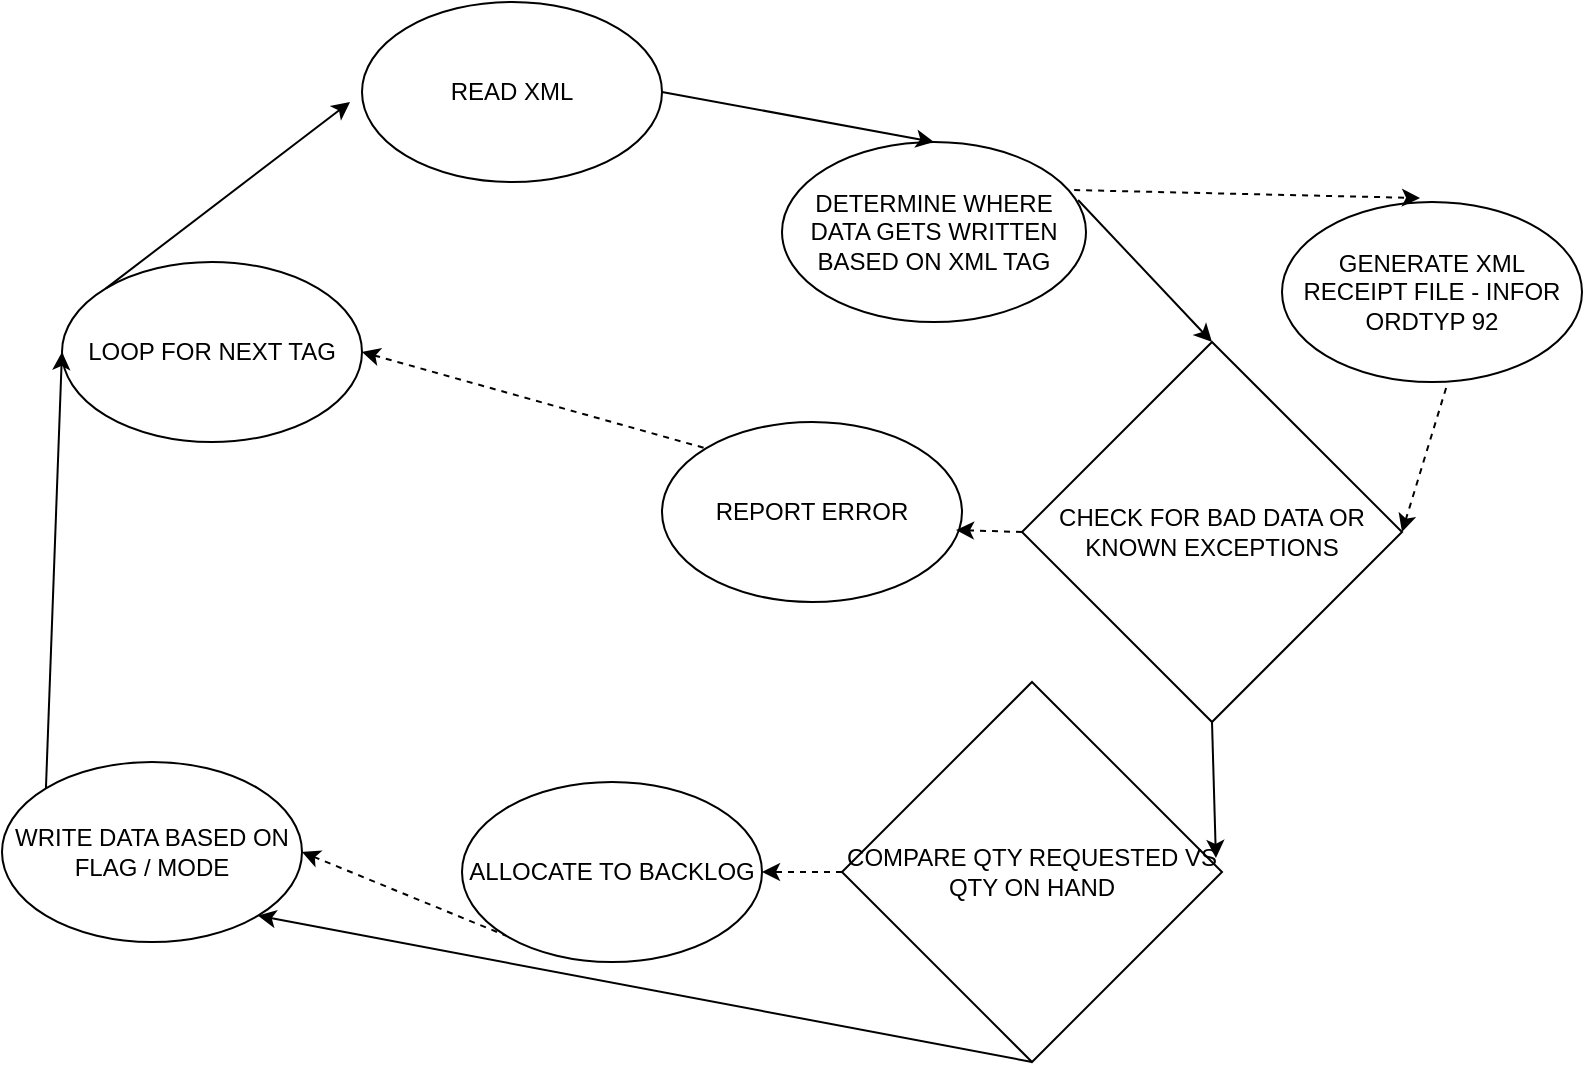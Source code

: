 <mxfile version="24.2.1" type="github">
  <diagram name="Page-1" id="gJuD32REYANUAOO8X32h">
    <mxGraphModel dx="1434" dy="746" grid="1" gridSize="10" guides="1" tooltips="1" connect="1" arrows="1" fold="1" page="1" pageScale="1" pageWidth="850" pageHeight="1100" math="0" shadow="0">
      <root>
        <mxCell id="0" />
        <mxCell id="1" parent="0" />
        <mxCell id="Y8_Mu6E-DmHHrcDuBeY3-2" value="CHECK FOR BAD DATA OR KNOWN EXCEPTIONS" style="rhombus;whiteSpace=wrap;html=1;" parent="1" vertex="1">
          <mxGeometry x="680" y="250" width="190" height="190" as="geometry" />
        </mxCell>
        <mxCell id="fW2glLvARqZ6SqtbHBZz-1" value="READ XML" style="ellipse;whiteSpace=wrap;html=1;" parent="1" vertex="1">
          <mxGeometry x="350" y="80" width="150" height="90" as="geometry" />
        </mxCell>
        <mxCell id="fW2glLvARqZ6SqtbHBZz-2" value="DETERMINE WHERE DATA GETS WRITTEN BASED ON XML TAG" style="ellipse;whiteSpace=wrap;html=1;" parent="1" vertex="1">
          <mxGeometry x="560" y="150" width="152" height="90" as="geometry" />
        </mxCell>
        <mxCell id="fW2glLvARqZ6SqtbHBZz-3" value="WRITE DATA BASED ON FLAG / MODE" style="ellipse;whiteSpace=wrap;html=1;" parent="1" vertex="1">
          <mxGeometry x="170" y="460" width="150" height="90" as="geometry" />
        </mxCell>
        <mxCell id="-qo13ENw_NzGe6boUAz1-2" value="REPORT ERROR" style="ellipse;whiteSpace=wrap;html=1;" vertex="1" parent="1">
          <mxGeometry x="500" y="290" width="150" height="90" as="geometry" />
        </mxCell>
        <mxCell id="-qo13ENw_NzGe6boUAz1-3" value="ALLOCATE TO BACKLOG" style="ellipse;whiteSpace=wrap;html=1;" vertex="1" parent="1">
          <mxGeometry x="400" y="470" width="150" height="90" as="geometry" />
        </mxCell>
        <mxCell id="-qo13ENw_NzGe6boUAz1-4" value="COMPARE QTY REQUESTED VS QTY ON HAND" style="rhombus;whiteSpace=wrap;html=1;" vertex="1" parent="1">
          <mxGeometry x="590" y="420" width="190" height="190" as="geometry" />
        </mxCell>
        <mxCell id="-qo13ENw_NzGe6boUAz1-5" value="LOOP FOR NEXT TAG" style="ellipse;whiteSpace=wrap;html=1;" vertex="1" parent="1">
          <mxGeometry x="200" y="210" width="150" height="90" as="geometry" />
        </mxCell>
        <mxCell id="-qo13ENw_NzGe6boUAz1-6" value="" style="endArrow=classic;dashed=1;html=1;rounded=0;exitX=0;exitY=0.5;exitDx=0;exitDy=0;entryX=0.98;entryY=0.6;entryDx=0;entryDy=0;entryPerimeter=0;endFill=1;" edge="1" parent="1" source="Y8_Mu6E-DmHHrcDuBeY3-2" target="-qo13ENw_NzGe6boUAz1-2">
          <mxGeometry width="50" height="50" relative="1" as="geometry">
            <mxPoint x="510" y="230" as="sourcePoint" />
            <mxPoint x="820" y="410" as="targetPoint" />
          </mxGeometry>
        </mxCell>
        <mxCell id="-qo13ENw_NzGe6boUAz1-7" value="" style="endArrow=classic;dashed=1;html=1;rounded=0;exitX=0;exitY=0.5;exitDx=0;exitDy=0;entryX=1;entryY=0.5;entryDx=0;entryDy=0;endFill=1;" edge="1" parent="1" source="-qo13ENw_NzGe6boUAz1-4" target="-qo13ENw_NzGe6boUAz1-3">
          <mxGeometry width="50" height="50" relative="1" as="geometry">
            <mxPoint x="761" y="415" as="sourcePoint" />
            <mxPoint x="840" y="415" as="targetPoint" />
          </mxGeometry>
        </mxCell>
        <mxCell id="-qo13ENw_NzGe6boUAz1-8" value="" style="endArrow=classic;html=1;rounded=0;exitX=1;exitY=0.5;exitDx=0;exitDy=0;endFill=1;entryX=0.5;entryY=0;entryDx=0;entryDy=0;" edge="1" parent="1" source="fW2glLvARqZ6SqtbHBZz-1" target="fW2glLvARqZ6SqtbHBZz-2">
          <mxGeometry width="50" height="50" relative="1" as="geometry">
            <mxPoint x="400" y="440" as="sourcePoint" />
            <mxPoint x="630" y="140" as="targetPoint" />
          </mxGeometry>
        </mxCell>
        <mxCell id="-qo13ENw_NzGe6boUAz1-9" value="" style="endArrow=classic;html=1;rounded=0;exitX=0.974;exitY=0.322;exitDx=0;exitDy=0;exitPerimeter=0;endFill=1;entryX=0.5;entryY=0;entryDx=0;entryDy=0;" edge="1" parent="1" source="fW2glLvARqZ6SqtbHBZz-2" target="Y8_Mu6E-DmHHrcDuBeY3-2">
          <mxGeometry width="50" height="50" relative="1" as="geometry">
            <mxPoint x="400" y="440" as="sourcePoint" />
            <mxPoint x="780" y="210" as="targetPoint" />
          </mxGeometry>
        </mxCell>
        <mxCell id="-qo13ENw_NzGe6boUAz1-10" value="" style="endArrow=classic;html=1;rounded=0;exitX=0.5;exitY=1;exitDx=0;exitDy=0;endFill=1;entryX=0.984;entryY=0.463;entryDx=0;entryDy=0;entryPerimeter=0;" edge="1" parent="1" source="Y8_Mu6E-DmHHrcDuBeY3-2" target="-qo13ENw_NzGe6boUAz1-4">
          <mxGeometry width="50" height="50" relative="1" as="geometry">
            <mxPoint x="748" y="219" as="sourcePoint" />
            <mxPoint x="870" y="550" as="targetPoint" />
          </mxGeometry>
        </mxCell>
        <mxCell id="-qo13ENw_NzGe6boUAz1-11" value="" style="endArrow=none;html=1;rounded=0;entryX=0.5;entryY=1;entryDx=0;entryDy=0;startArrow=classic;startFill=1;exitX=1;exitY=1;exitDx=0;exitDy=0;" edge="1" parent="1" source="fW2glLvARqZ6SqtbHBZz-3" target="-qo13ENw_NzGe6boUAz1-4">
          <mxGeometry width="50" height="50" relative="1" as="geometry">
            <mxPoint x="370" y="680" as="sourcePoint" />
            <mxPoint x="450" y="450" as="targetPoint" />
          </mxGeometry>
        </mxCell>
        <mxCell id="-qo13ENw_NzGe6boUAz1-13" value="" style="endArrow=classic;html=1;rounded=0;entryX=-0.04;entryY=0.556;entryDx=0;entryDy=0;entryPerimeter=0;exitX=0;exitY=0;exitDx=0;exitDy=0;" edge="1" parent="1" source="-qo13ENw_NzGe6boUAz1-5" target="fW2glLvARqZ6SqtbHBZz-1">
          <mxGeometry width="50" height="50" relative="1" as="geometry">
            <mxPoint x="220" y="160" as="sourcePoint" />
            <mxPoint x="450" y="450" as="targetPoint" />
          </mxGeometry>
        </mxCell>
        <mxCell id="-qo13ENw_NzGe6boUAz1-14" value="" style="endArrow=none;dashed=1;html=1;strokeWidth=1;rounded=0;exitX=1;exitY=0.5;exitDx=0;exitDy=0;entryX=0;entryY=0;entryDx=0;entryDy=0;startArrow=classic;startFill=1;" edge="1" parent="1" source="-qo13ENw_NzGe6boUAz1-5" target="-qo13ENw_NzGe6boUAz1-2">
          <mxGeometry width="50" height="50" relative="1" as="geometry">
            <mxPoint x="400" y="450" as="sourcePoint" />
            <mxPoint x="450" y="400" as="targetPoint" />
          </mxGeometry>
        </mxCell>
        <mxCell id="-qo13ENw_NzGe6boUAz1-16" value="" style="endArrow=none;dashed=1;html=1;strokeWidth=1;rounded=0;exitX=1;exitY=0.5;exitDx=0;exitDy=0;entryX=0;entryY=1;entryDx=0;entryDy=0;startArrow=classic;startFill=1;" edge="1" parent="1" source="fW2glLvARqZ6SqtbHBZz-3" target="-qo13ENw_NzGe6boUAz1-3">
          <mxGeometry width="50" height="50" relative="1" as="geometry">
            <mxPoint x="380" y="475" as="sourcePoint" />
            <mxPoint x="482" y="407" as="targetPoint" />
          </mxGeometry>
        </mxCell>
        <mxCell id="-qo13ENw_NzGe6boUAz1-18" value="" style="endArrow=classic;html=1;rounded=0;exitX=0;exitY=0;exitDx=0;exitDy=0;endFill=1;entryX=0;entryY=0.5;entryDx=0;entryDy=0;" edge="1" parent="1" source="fW2glLvARqZ6SqtbHBZz-3" target="-qo13ENw_NzGe6boUAz1-5">
          <mxGeometry width="50" height="50" relative="1" as="geometry">
            <mxPoint x="171.967" y="403.18" as="sourcePoint" />
            <mxPoint x="110" y="298.5" as="targetPoint" />
          </mxGeometry>
        </mxCell>
        <mxCell id="-qo13ENw_NzGe6boUAz1-19" value="GENERATE XML RECEIPT FILE - INFOR ORDTYP 92" style="ellipse;whiteSpace=wrap;html=1;" vertex="1" parent="1">
          <mxGeometry x="810" y="180" width="150" height="90" as="geometry" />
        </mxCell>
        <mxCell id="-qo13ENw_NzGe6boUAz1-20" value="" style="endArrow=classic;dashed=1;html=1;rounded=0;exitX=0.961;exitY=0.267;exitDx=0;exitDy=0;entryX=0.46;entryY=-0.022;entryDx=0;entryDy=0;entryPerimeter=0;endFill=1;exitPerimeter=0;" edge="1" parent="1" source="fW2glLvARqZ6SqtbHBZz-2" target="-qo13ENw_NzGe6boUAz1-19">
          <mxGeometry width="50" height="50" relative="1" as="geometry">
            <mxPoint x="690" y="355" as="sourcePoint" />
            <mxPoint x="657" y="354" as="targetPoint" />
          </mxGeometry>
        </mxCell>
        <mxCell id="-qo13ENw_NzGe6boUAz1-21" value="" style="endArrow=classic;dashed=1;html=1;rounded=0;exitX=0.547;exitY=1.033;exitDx=0;exitDy=0;entryX=1;entryY=0.5;entryDx=0;entryDy=0;endFill=1;exitPerimeter=0;" edge="1" parent="1" source="-qo13ENw_NzGe6boUAz1-19" target="Y8_Mu6E-DmHHrcDuBeY3-2">
          <mxGeometry width="50" height="50" relative="1" as="geometry">
            <mxPoint x="716" y="184" as="sourcePoint" />
            <mxPoint x="889" y="188" as="targetPoint" />
          </mxGeometry>
        </mxCell>
      </root>
    </mxGraphModel>
  </diagram>
</mxfile>

